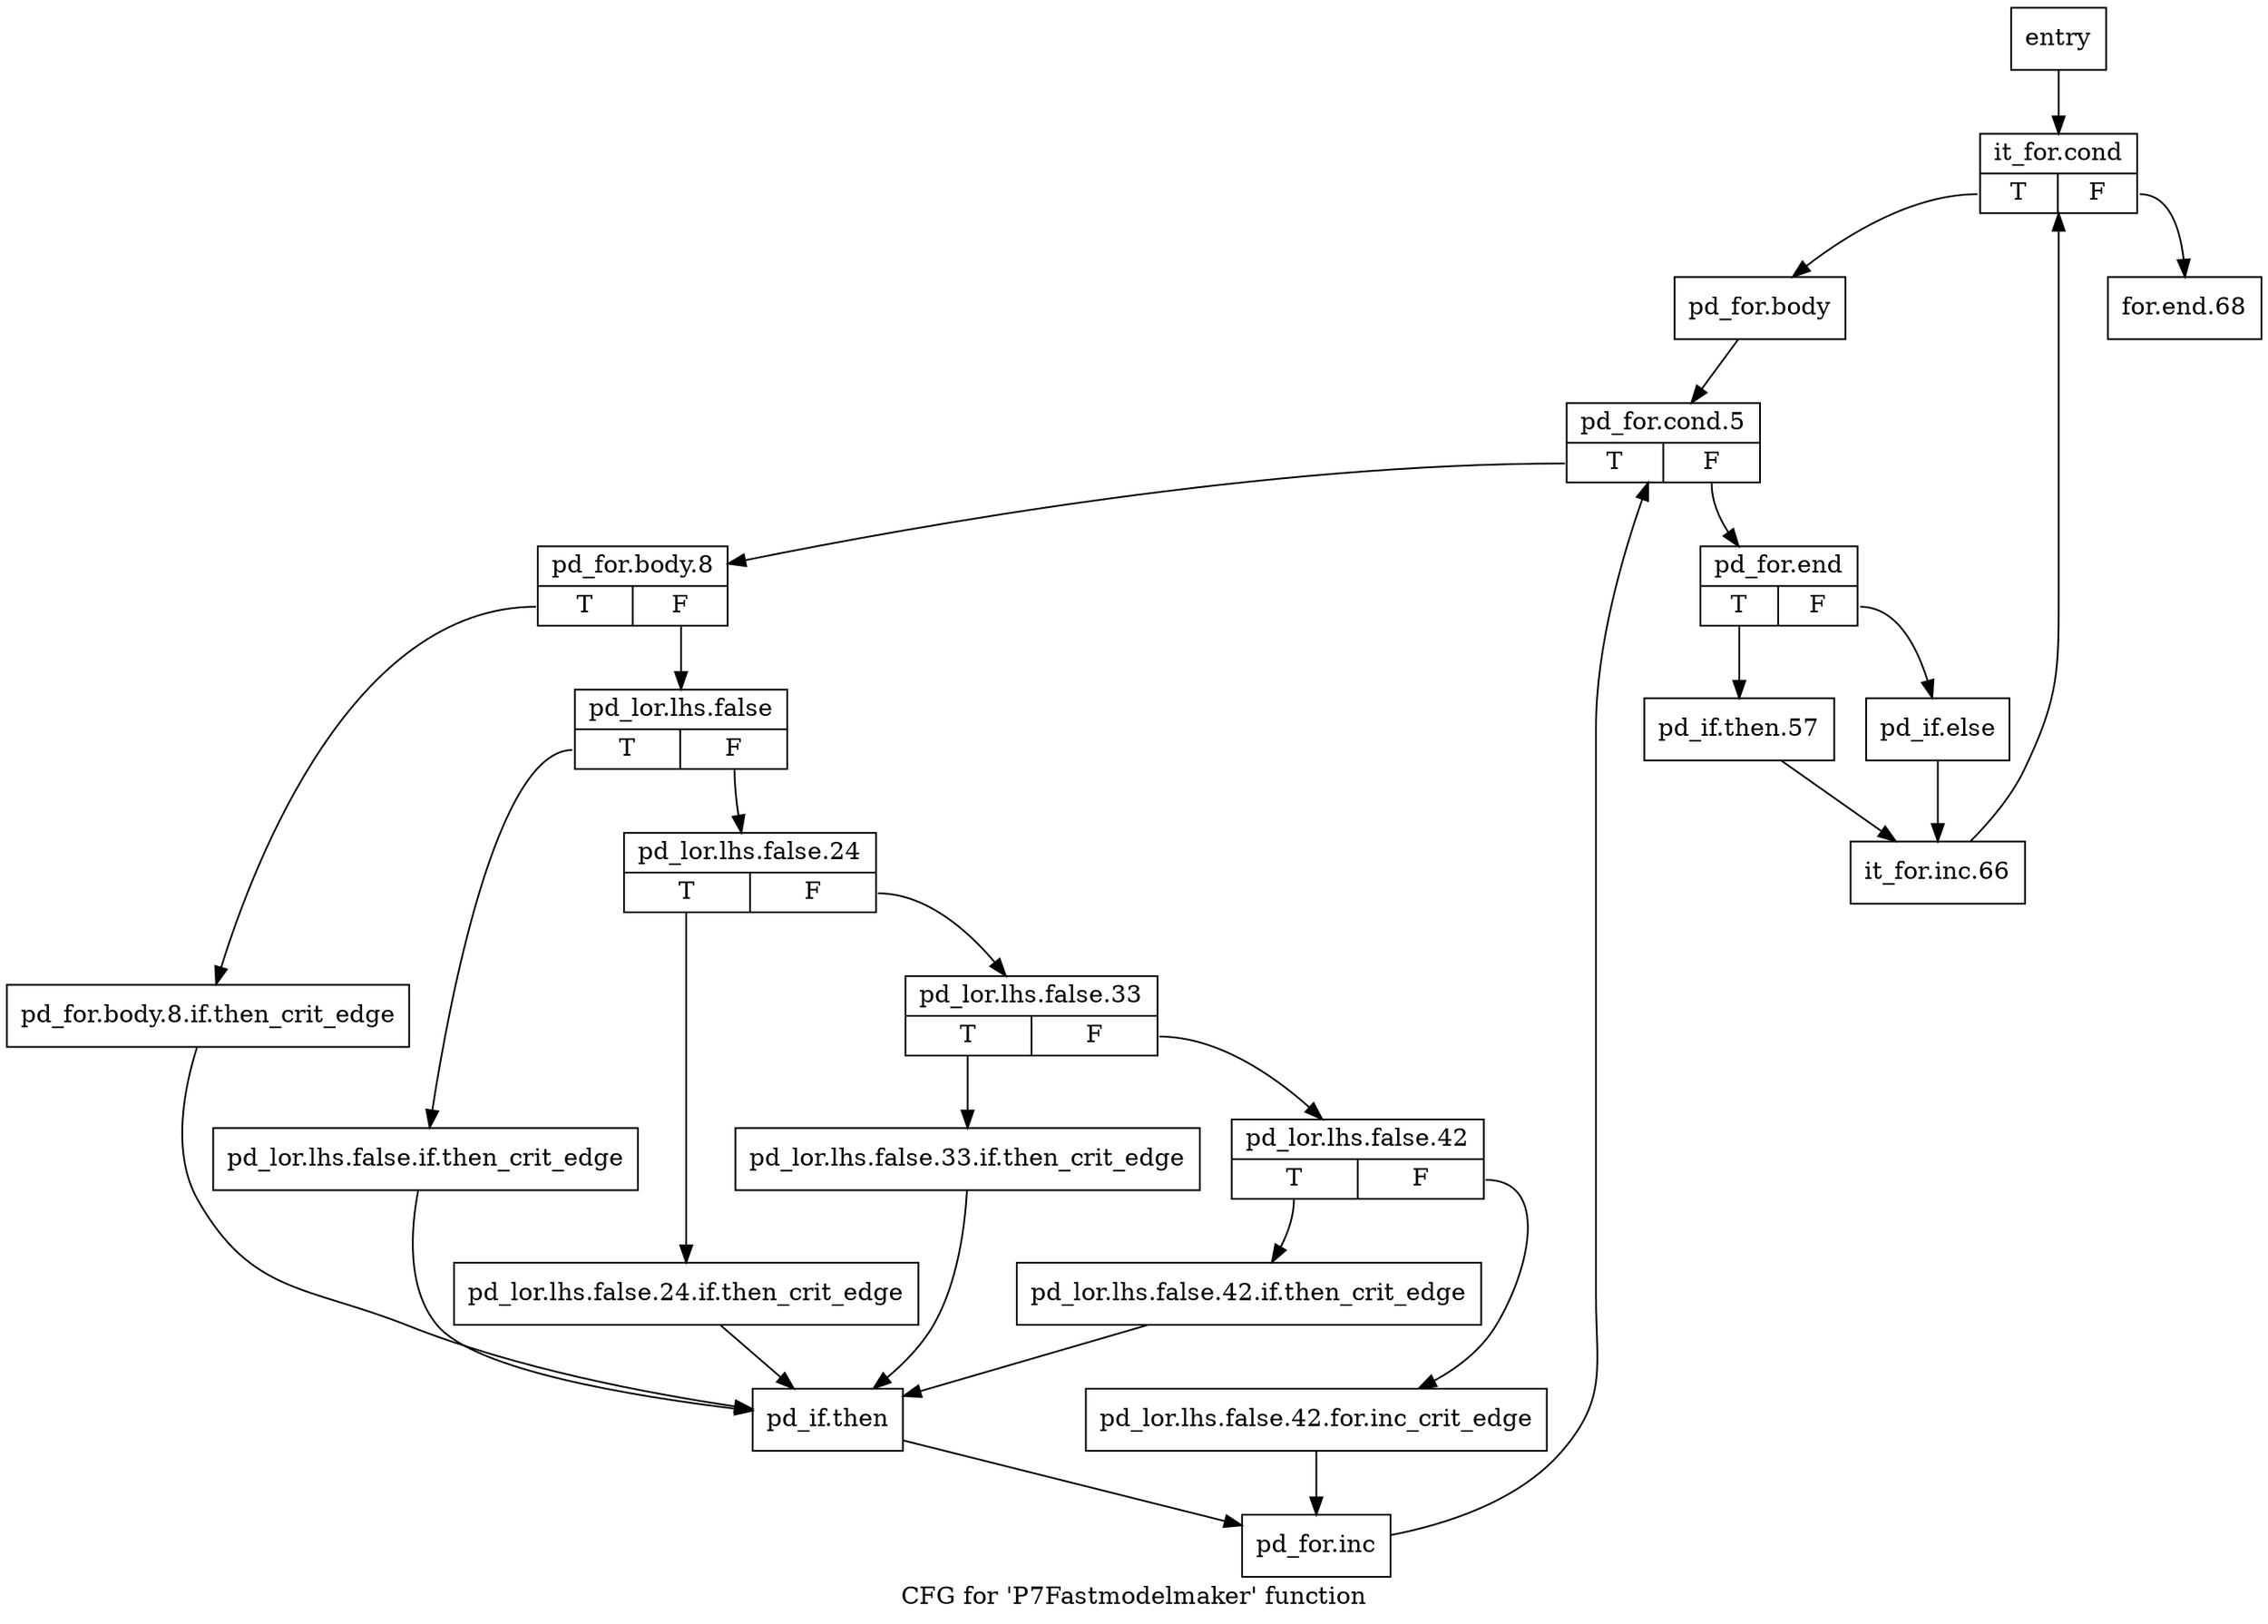 digraph "CFG for 'P7Fastmodelmaker' function" {
	label="CFG for 'P7Fastmodelmaker' function";

	Node0x2a435c0 [shape=record,label="{entry}"];
	Node0x2a435c0 -> Node0x2a43610;
	Node0x2a43610 [shape=record,label="{it_for.cond|{<s0>T|<s1>F}}"];
	Node0x2a43610:s0 -> Node0x2a43660;
	Node0x2a43610:s1 -> Node0x2a43c50;
	Node0x2a43660 [shape=record,label="{pd_for.body}"];
	Node0x2a43660 -> Node0x2a436b0;
	Node0x2a436b0 [shape=record,label="{pd_for.cond.5|{<s0>T|<s1>F}}"];
	Node0x2a436b0:s0 -> Node0x2a43700;
	Node0x2a436b0:s1 -> Node0x2a43b10;
	Node0x2a43700 [shape=record,label="{pd_for.body.8|{<s0>T|<s1>F}}"];
	Node0x2a43700:s0 -> Node0x2a43750;
	Node0x2a43700:s1 -> Node0x2a437a0;
	Node0x2a43750 [shape=record,label="{pd_for.body.8.if.then_crit_edge}"];
	Node0x2a43750 -> Node0x2a43a70;
	Node0x2a437a0 [shape=record,label="{pd_lor.lhs.false|{<s0>T|<s1>F}}"];
	Node0x2a437a0:s0 -> Node0x2a437f0;
	Node0x2a437a0:s1 -> Node0x2a43840;
	Node0x2a437f0 [shape=record,label="{pd_lor.lhs.false.if.then_crit_edge}"];
	Node0x2a437f0 -> Node0x2a43a70;
	Node0x2a43840 [shape=record,label="{pd_lor.lhs.false.24|{<s0>T|<s1>F}}"];
	Node0x2a43840:s0 -> Node0x2a43890;
	Node0x2a43840:s1 -> Node0x2a438e0;
	Node0x2a43890 [shape=record,label="{pd_lor.lhs.false.24.if.then_crit_edge}"];
	Node0x2a43890 -> Node0x2a43a70;
	Node0x2a438e0 [shape=record,label="{pd_lor.lhs.false.33|{<s0>T|<s1>F}}"];
	Node0x2a438e0:s0 -> Node0x2a43930;
	Node0x2a438e0:s1 -> Node0x2a43980;
	Node0x2a43930 [shape=record,label="{pd_lor.lhs.false.33.if.then_crit_edge}"];
	Node0x2a43930 -> Node0x2a43a70;
	Node0x2a43980 [shape=record,label="{pd_lor.lhs.false.42|{<s0>T|<s1>F}}"];
	Node0x2a43980:s0 -> Node0x2a43a20;
	Node0x2a43980:s1 -> Node0x2a439d0;
	Node0x2a439d0 [shape=record,label="{pd_lor.lhs.false.42.for.inc_crit_edge}"];
	Node0x2a439d0 -> Node0x2a43ac0;
	Node0x2a43a20 [shape=record,label="{pd_lor.lhs.false.42.if.then_crit_edge}"];
	Node0x2a43a20 -> Node0x2a43a70;
	Node0x2a43a70 [shape=record,label="{pd_if.then}"];
	Node0x2a43a70 -> Node0x2a43ac0;
	Node0x2a43ac0 [shape=record,label="{pd_for.inc}"];
	Node0x2a43ac0 -> Node0x2a436b0;
	Node0x2a43b10 [shape=record,label="{pd_for.end|{<s0>T|<s1>F}}"];
	Node0x2a43b10:s0 -> Node0x2a43b60;
	Node0x2a43b10:s1 -> Node0x2a43bb0;
	Node0x2a43b60 [shape=record,label="{pd_if.then.57}"];
	Node0x2a43b60 -> Node0x2a43c00;
	Node0x2a43bb0 [shape=record,label="{pd_if.else}"];
	Node0x2a43bb0 -> Node0x2a43c00;
	Node0x2a43c00 [shape=record,label="{it_for.inc.66}"];
	Node0x2a43c00 -> Node0x2a43610;
	Node0x2a43c50 [shape=record,label="{for.end.68}"];
}
